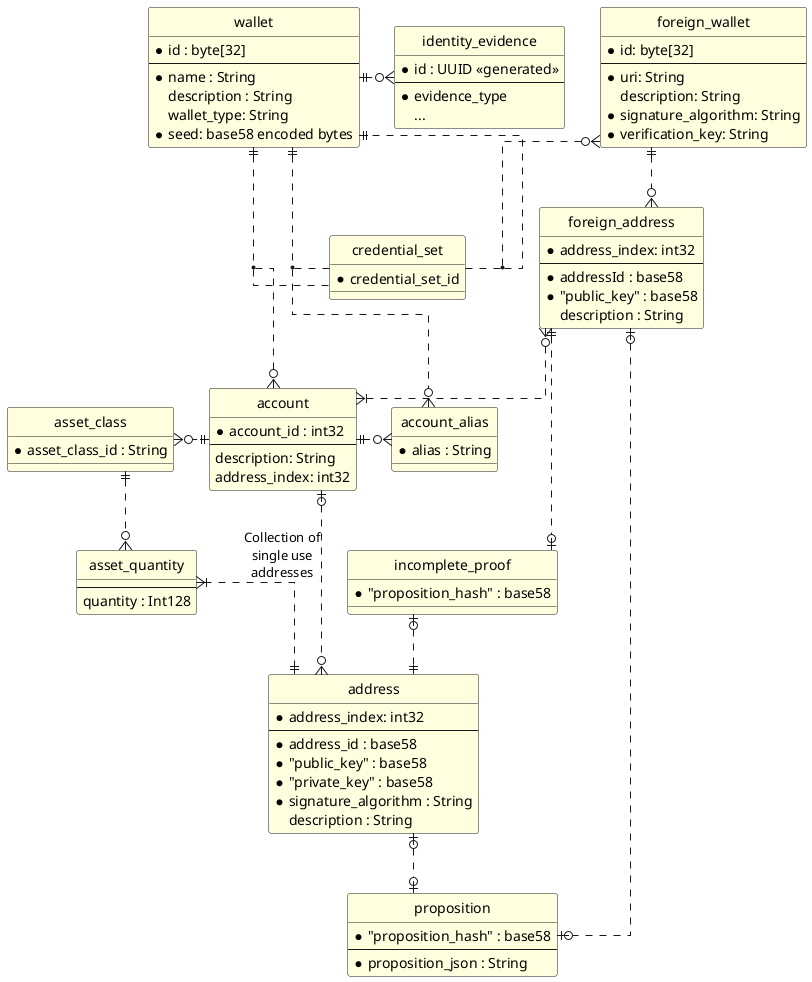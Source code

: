 @startuml

' hide the spot
hide circle

' avoid problems with angled crows feet
skinparam linetype ortho

skinparam class {
  BackgroundColor LightYellow
}

entity wallet {
  *id : byte[32]
  --
  *name : String
  description : String
  wallet_type: String
  *seed: base58 encoded bytes
}

entity "identity_evidence" as identity {
  *id : UUID <<generated>>
  --
  *evidence_type
  ...
}

entity foreign_wallet {
  *id: byte[32]
  --
  *uri: String
  description: String
  * signature_algorithm: String
  * verification_key: String
}

entity credential_set {
  *credential_set_id
}

entity account  {
  *account_id : int32
  --
  description: String
  address_index: int32
}

entity account_alias {
  * alias : String
}

entity asset_class  {
    * asset_class_id : String
}

entity asset_quantity {
    ---
    quantity : Int128
}

entity "address" as addr  {
  *address_index: int32
  --
  *address_id : base58
  *"public_key" : base58
  *"private_key" : base58
  *signature_algorithm : String
  description : String
}

entity "foreign_address" as foreign  {
  *address_index: int32
  --
  *addressId : base58
  *"public_key" : base58
  description : String
}

entity "proposition" as prop  {
  *"proposition_hash" : base58
  --
  *proposition_json : String
}

entity "incomplete_proof" as proof  {
  *"proposition_hash" : base58
}

foreign }o..|{ account
wallet ||.o{ identity
wallet ||..o{ account
wallet ||..o{account_alias
(wallet, account) . credential_set
(wallet, account_alias) . credential_set
foreign_wallet }o..|| wallet
credential_set . (foreign_wallet, wallet)
foreign_wallet ||..o{ foreign
account||.o{account_alias
account |o...o{ addr : "Collection of\nsingle use\naddresses"
asset_class }o.|| account
asset_class ||..o{ asset_quantity
asset_quantity }|..|| addr
addr |o..o| prop
proof |o.||addr
foreign |o..o| prop
foreign ||..o| proof
credential_set -[hidden] foreign
@enduml
